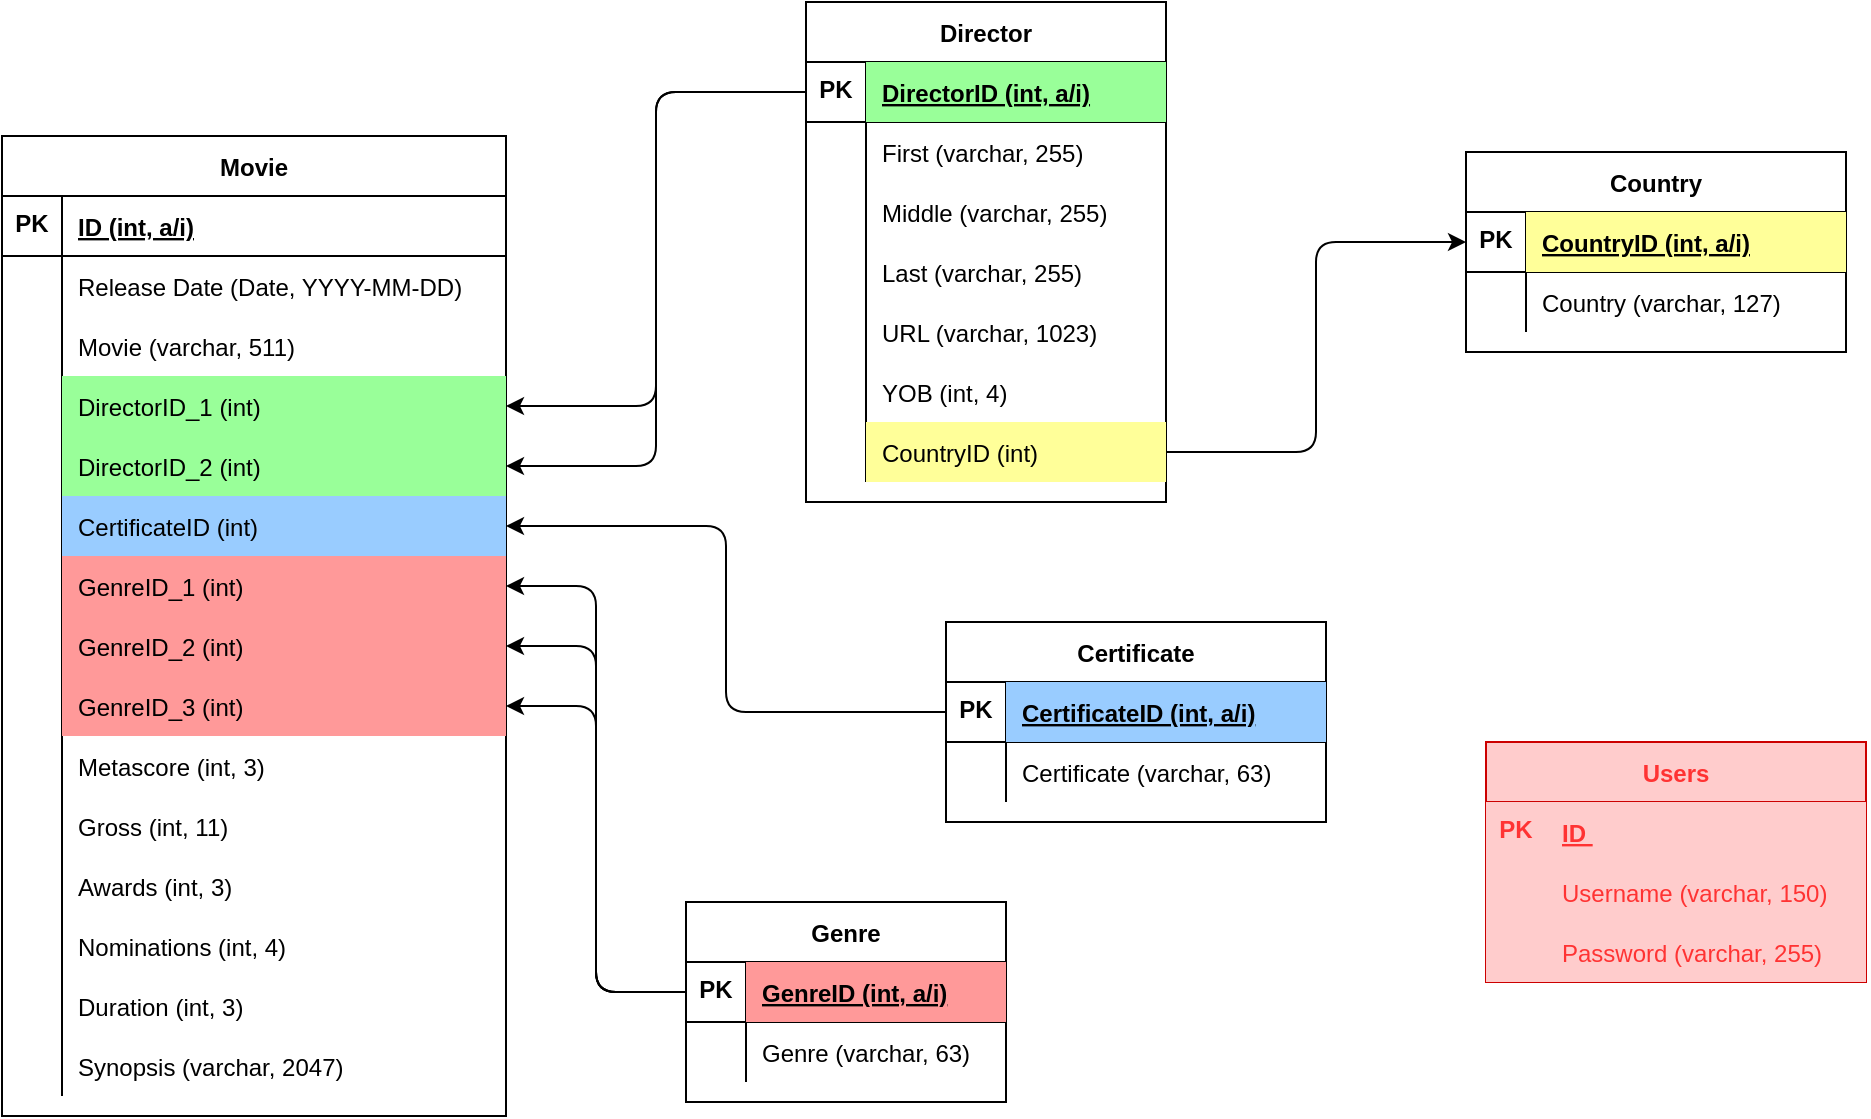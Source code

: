 <mxfile version="15.5.4" type="device"><diagram name="Page-1" id="2ca16b54-16f6-2749-3443-fa8db7711227"><mxGraphModel dx="1342" dy="582" grid="1" gridSize="10" guides="1" tooltips="1" connect="1" arrows="1" fold="1" page="1" pageScale="1" pageWidth="1100" pageHeight="850" background="none" math="0" shadow="0"><root><mxCell id="0"/><mxCell id="1" parent="0"/><mxCell id="NdvxnhtkirQ0Ry--Hqbh-47" value="Movie" style="shape=table;startSize=30;container=1;collapsible=1;childLayout=tableLayout;fixedRows=1;rowLines=0;fontStyle=1;align=center;resizeLast=1;labelBackgroundColor=none;labelBorderColor=none;fontSize=12;fontColor=default;" vertex="1" parent="1"><mxGeometry x="68" y="117" width="252" height="490" as="geometry"/></mxCell><mxCell id="NdvxnhtkirQ0Ry--Hqbh-48" value="" style="shape=partialRectangle;collapsible=0;dropTarget=0;pointerEvents=0;fillColor=none;top=0;left=0;bottom=1;right=0;points=[[0,0.5],[1,0.5]];portConstraint=eastwest;labelBackgroundColor=none;labelBorderColor=none;fontSize=12;fontColor=default;verticalAlign=top;" vertex="1" parent="NdvxnhtkirQ0Ry--Hqbh-47"><mxGeometry y="30" width="252" height="30" as="geometry"/></mxCell><mxCell id="NdvxnhtkirQ0Ry--Hqbh-49" value="PK" style="shape=partialRectangle;connectable=0;fillColor=none;top=0;left=0;bottom=0;right=0;fontStyle=1;overflow=hidden;labelBackgroundColor=none;labelBorderColor=none;fontSize=12;fontColor=default;verticalAlign=top;" vertex="1" parent="NdvxnhtkirQ0Ry--Hqbh-48"><mxGeometry width="30" height="30" as="geometry"><mxRectangle width="30" height="30" as="alternateBounds"/></mxGeometry></mxCell><mxCell id="NdvxnhtkirQ0Ry--Hqbh-50" value="ID (int, a/i)" style="shape=partialRectangle;connectable=0;fillColor=none;top=0;left=0;bottom=0;right=0;align=left;spacingLeft=6;fontStyle=5;overflow=hidden;labelBackgroundColor=none;labelBorderColor=none;fontSize=12;fontColor=default;" vertex="1" parent="NdvxnhtkirQ0Ry--Hqbh-48"><mxGeometry x="30" width="222" height="30" as="geometry"><mxRectangle width="222" height="30" as="alternateBounds"/></mxGeometry></mxCell><mxCell id="NdvxnhtkirQ0Ry--Hqbh-51" value="" style="shape=partialRectangle;collapsible=0;dropTarget=0;pointerEvents=0;fillColor=none;top=0;left=0;bottom=0;right=0;points=[[0,0.5],[1,0.5]];portConstraint=eastwest;labelBackgroundColor=none;labelBorderColor=none;fontSize=12;fontColor=default;verticalAlign=top;" vertex="1" parent="NdvxnhtkirQ0Ry--Hqbh-47"><mxGeometry y="60" width="252" height="30" as="geometry"/></mxCell><mxCell id="NdvxnhtkirQ0Ry--Hqbh-52" value="" style="shape=partialRectangle;connectable=0;fillColor=none;top=0;left=0;bottom=0;right=0;editable=1;overflow=hidden;labelBackgroundColor=none;labelBorderColor=none;fontSize=12;fontColor=default;verticalAlign=top;" vertex="1" parent="NdvxnhtkirQ0Ry--Hqbh-51"><mxGeometry width="30" height="30" as="geometry"><mxRectangle width="30" height="30" as="alternateBounds"/></mxGeometry></mxCell><mxCell id="NdvxnhtkirQ0Ry--Hqbh-53" value="Release Date (Date, YYYY-MM-DD)" style="shape=partialRectangle;connectable=0;fillColor=none;top=0;left=0;bottom=0;right=0;align=left;spacingLeft=6;overflow=hidden;labelBackgroundColor=none;labelBorderColor=none;fontSize=12;fontColor=default;" vertex="1" parent="NdvxnhtkirQ0Ry--Hqbh-51"><mxGeometry x="30" width="222" height="30" as="geometry"><mxRectangle width="222" height="30" as="alternateBounds"/></mxGeometry></mxCell><mxCell id="NdvxnhtkirQ0Ry--Hqbh-54" value="" style="shape=partialRectangle;collapsible=0;dropTarget=0;pointerEvents=0;fillColor=none;top=0;left=0;bottom=0;right=0;points=[[0,0.5],[1,0.5]];portConstraint=eastwest;labelBackgroundColor=none;labelBorderColor=none;fontSize=12;fontColor=default;verticalAlign=top;" vertex="1" parent="NdvxnhtkirQ0Ry--Hqbh-47"><mxGeometry y="90" width="252" height="30" as="geometry"/></mxCell><mxCell id="NdvxnhtkirQ0Ry--Hqbh-55" value="" style="shape=partialRectangle;connectable=0;fillColor=none;top=0;left=0;bottom=0;right=0;editable=1;overflow=hidden;labelBackgroundColor=none;labelBorderColor=none;fontSize=12;fontColor=default;verticalAlign=top;" vertex="1" parent="NdvxnhtkirQ0Ry--Hqbh-54"><mxGeometry width="30" height="30" as="geometry"><mxRectangle width="30" height="30" as="alternateBounds"/></mxGeometry></mxCell><mxCell id="NdvxnhtkirQ0Ry--Hqbh-56" value="Movie (varchar, 511)" style="shape=partialRectangle;connectable=0;fillColor=none;top=0;left=0;bottom=0;right=0;align=left;spacingLeft=6;overflow=hidden;labelBackgroundColor=none;labelBorderColor=none;fontSize=12;fontColor=default;" vertex="1" parent="NdvxnhtkirQ0Ry--Hqbh-54"><mxGeometry x="30" width="222" height="30" as="geometry"><mxRectangle width="222" height="30" as="alternateBounds"/></mxGeometry></mxCell><mxCell id="NdvxnhtkirQ0Ry--Hqbh-57" value="" style="shape=partialRectangle;collapsible=0;dropTarget=0;pointerEvents=0;fillColor=none;top=0;left=0;bottom=0;right=0;points=[[0,0.5],[1,0.5]];portConstraint=eastwest;labelBackgroundColor=none;labelBorderColor=none;fontSize=12;fontColor=default;verticalAlign=top;" vertex="1" parent="NdvxnhtkirQ0Ry--Hqbh-47"><mxGeometry y="120" width="252" height="30" as="geometry"/></mxCell><mxCell id="NdvxnhtkirQ0Ry--Hqbh-58" value="" style="shape=partialRectangle;connectable=0;fillColor=none;top=0;left=0;bottom=0;right=0;editable=1;overflow=hidden;labelBackgroundColor=none;labelBorderColor=none;fontSize=12;fontColor=default;verticalAlign=top;" vertex="1" parent="NdvxnhtkirQ0Ry--Hqbh-57"><mxGeometry width="30" height="30" as="geometry"><mxRectangle width="30" height="30" as="alternateBounds"/></mxGeometry></mxCell><mxCell id="NdvxnhtkirQ0Ry--Hqbh-59" value="DirectorID_1 (int)" style="shape=partialRectangle;connectable=0;fillColor=#99FF99;top=0;left=0;bottom=0;right=0;align=left;spacingLeft=6;overflow=hidden;labelBackgroundColor=none;labelBorderColor=none;fontSize=12;fontColor=default;" vertex="1" parent="NdvxnhtkirQ0Ry--Hqbh-57"><mxGeometry x="30" width="222" height="30" as="geometry"><mxRectangle width="222" height="30" as="alternateBounds"/></mxGeometry></mxCell><mxCell id="NdvxnhtkirQ0Ry--Hqbh-61" value="" style="shape=partialRectangle;collapsible=0;dropTarget=0;pointerEvents=0;fillColor=none;top=0;left=0;bottom=0;right=0;points=[[0,0.5],[1,0.5]];portConstraint=eastwest;labelBackgroundColor=none;labelBorderColor=none;fontSize=12;fontColor=default;verticalAlign=top;" vertex="1" parent="NdvxnhtkirQ0Ry--Hqbh-47"><mxGeometry y="150" width="252" height="30" as="geometry"/></mxCell><mxCell id="NdvxnhtkirQ0Ry--Hqbh-62" value="" style="shape=partialRectangle;connectable=0;fillColor=none;top=0;left=0;bottom=0;right=0;editable=1;overflow=hidden;labelBackgroundColor=none;labelBorderColor=none;fontSize=12;fontColor=default;verticalAlign=top;" vertex="1" parent="NdvxnhtkirQ0Ry--Hqbh-61"><mxGeometry width="30" height="30" as="geometry"><mxRectangle width="30" height="30" as="alternateBounds"/></mxGeometry></mxCell><mxCell id="NdvxnhtkirQ0Ry--Hqbh-63" value="DirectorID_2 (int)" style="shape=partialRectangle;connectable=0;fillColor=#99FF99;top=0;left=0;bottom=0;right=0;align=left;spacingLeft=6;overflow=hidden;labelBackgroundColor=none;labelBorderColor=none;fontSize=12;fontColor=default;" vertex="1" parent="NdvxnhtkirQ0Ry--Hqbh-61"><mxGeometry x="30" width="222" height="30" as="geometry"><mxRectangle width="222" height="30" as="alternateBounds"/></mxGeometry></mxCell><mxCell id="NdvxnhtkirQ0Ry--Hqbh-64" value="" style="shape=partialRectangle;collapsible=0;dropTarget=0;pointerEvents=0;fillColor=none;top=0;left=0;bottom=0;right=0;points=[[0,0.5],[1,0.5]];portConstraint=eastwest;labelBackgroundColor=none;labelBorderColor=none;fontSize=12;fontColor=default;verticalAlign=top;" vertex="1" parent="NdvxnhtkirQ0Ry--Hqbh-47"><mxGeometry y="180" width="252" height="30" as="geometry"/></mxCell><mxCell id="NdvxnhtkirQ0Ry--Hqbh-65" value="" style="shape=partialRectangle;connectable=0;fillColor=none;top=0;left=0;bottom=0;right=0;editable=1;overflow=hidden;labelBackgroundColor=none;labelBorderColor=none;fontSize=12;fontColor=default;verticalAlign=top;" vertex="1" parent="NdvxnhtkirQ0Ry--Hqbh-64"><mxGeometry width="30" height="30" as="geometry"><mxRectangle width="30" height="30" as="alternateBounds"/></mxGeometry></mxCell><mxCell id="NdvxnhtkirQ0Ry--Hqbh-66" value="CertificateID (int)" style="shape=partialRectangle;connectable=0;fillColor=#99CCFF;top=0;left=0;bottom=0;right=0;align=left;spacingLeft=6;overflow=hidden;labelBackgroundColor=none;labelBorderColor=none;fontSize=12;fontColor=default;" vertex="1" parent="NdvxnhtkirQ0Ry--Hqbh-64"><mxGeometry x="30" width="222" height="30" as="geometry"><mxRectangle width="222" height="30" as="alternateBounds"/></mxGeometry></mxCell><mxCell id="NdvxnhtkirQ0Ry--Hqbh-67" value="" style="shape=partialRectangle;collapsible=0;dropTarget=0;pointerEvents=0;fillColor=none;top=0;left=0;bottom=0;right=0;points=[[0,0.5],[1,0.5]];portConstraint=eastwest;labelBackgroundColor=none;labelBorderColor=none;fontSize=12;fontColor=default;verticalAlign=top;" vertex="1" parent="NdvxnhtkirQ0Ry--Hqbh-47"><mxGeometry y="210" width="252" height="30" as="geometry"/></mxCell><mxCell id="NdvxnhtkirQ0Ry--Hqbh-68" value="" style="shape=partialRectangle;connectable=0;fillColor=none;top=0;left=0;bottom=0;right=0;editable=1;overflow=hidden;labelBackgroundColor=none;labelBorderColor=none;fontSize=12;fontColor=default;verticalAlign=top;" vertex="1" parent="NdvxnhtkirQ0Ry--Hqbh-67"><mxGeometry width="30" height="30" as="geometry"><mxRectangle width="30" height="30" as="alternateBounds"/></mxGeometry></mxCell><mxCell id="NdvxnhtkirQ0Ry--Hqbh-69" value="GenreID_1 (int)" style="shape=partialRectangle;connectable=0;fillColor=#FF9999;top=0;left=0;bottom=0;right=0;align=left;spacingLeft=6;overflow=hidden;labelBackgroundColor=none;labelBorderColor=none;fontSize=12;fontColor=default;" vertex="1" parent="NdvxnhtkirQ0Ry--Hqbh-67"><mxGeometry x="30" width="222" height="30" as="geometry"><mxRectangle width="222" height="30" as="alternateBounds"/></mxGeometry></mxCell><mxCell id="NdvxnhtkirQ0Ry--Hqbh-70" value="" style="shape=partialRectangle;collapsible=0;dropTarget=0;pointerEvents=0;fillColor=none;top=0;left=0;bottom=0;right=0;points=[[0,0.5],[1,0.5]];portConstraint=eastwest;labelBackgroundColor=none;labelBorderColor=none;fontSize=12;fontColor=default;verticalAlign=top;" vertex="1" parent="NdvxnhtkirQ0Ry--Hqbh-47"><mxGeometry y="240" width="252" height="30" as="geometry"/></mxCell><mxCell id="NdvxnhtkirQ0Ry--Hqbh-71" value="" style="shape=partialRectangle;connectable=0;fillColor=none;top=0;left=0;bottom=0;right=0;editable=1;overflow=hidden;labelBackgroundColor=none;labelBorderColor=none;fontSize=12;fontColor=default;verticalAlign=top;" vertex="1" parent="NdvxnhtkirQ0Ry--Hqbh-70"><mxGeometry width="30" height="30" as="geometry"><mxRectangle width="30" height="30" as="alternateBounds"/></mxGeometry></mxCell><mxCell id="NdvxnhtkirQ0Ry--Hqbh-72" value="GenreID_2 (int)" style="shape=partialRectangle;connectable=0;fillColor=#FF9999;top=0;left=0;bottom=0;right=0;align=left;spacingLeft=6;overflow=hidden;labelBackgroundColor=none;labelBorderColor=none;fontSize=12;fontColor=default;" vertex="1" parent="NdvxnhtkirQ0Ry--Hqbh-70"><mxGeometry x="30" width="222" height="30" as="geometry"><mxRectangle width="222" height="30" as="alternateBounds"/></mxGeometry></mxCell><mxCell id="NdvxnhtkirQ0Ry--Hqbh-73" value="" style="shape=partialRectangle;collapsible=0;dropTarget=0;pointerEvents=0;fillColor=none;top=0;left=0;bottom=0;right=0;points=[[0,0.5],[1,0.5]];portConstraint=eastwest;labelBackgroundColor=none;labelBorderColor=none;fontSize=12;fontColor=default;verticalAlign=top;" vertex="1" parent="NdvxnhtkirQ0Ry--Hqbh-47"><mxGeometry y="270" width="252" height="30" as="geometry"/></mxCell><mxCell id="NdvxnhtkirQ0Ry--Hqbh-74" value="" style="shape=partialRectangle;connectable=0;fillColor=none;top=0;left=0;bottom=0;right=0;editable=1;overflow=hidden;labelBackgroundColor=none;labelBorderColor=none;fontSize=12;fontColor=default;verticalAlign=top;" vertex="1" parent="NdvxnhtkirQ0Ry--Hqbh-73"><mxGeometry width="30" height="30" as="geometry"><mxRectangle width="30" height="30" as="alternateBounds"/></mxGeometry></mxCell><mxCell id="NdvxnhtkirQ0Ry--Hqbh-75" value="GenreID_3 (int)" style="shape=partialRectangle;connectable=0;fillColor=#FF9999;top=0;left=0;bottom=0;right=0;align=left;spacingLeft=6;overflow=hidden;labelBackgroundColor=none;labelBorderColor=none;fontSize=12;fontColor=default;" vertex="1" parent="NdvxnhtkirQ0Ry--Hqbh-73"><mxGeometry x="30" width="222" height="30" as="geometry"><mxRectangle width="222" height="30" as="alternateBounds"/></mxGeometry></mxCell><mxCell id="NdvxnhtkirQ0Ry--Hqbh-76" value="" style="shape=partialRectangle;collapsible=0;dropTarget=0;pointerEvents=0;fillColor=none;top=0;left=0;bottom=0;right=0;points=[[0,0.5],[1,0.5]];portConstraint=eastwest;labelBackgroundColor=none;labelBorderColor=none;fontSize=12;fontColor=default;verticalAlign=top;" vertex="1" parent="NdvxnhtkirQ0Ry--Hqbh-47"><mxGeometry y="300" width="252" height="30" as="geometry"/></mxCell><mxCell id="NdvxnhtkirQ0Ry--Hqbh-77" value="" style="shape=partialRectangle;connectable=0;fillColor=none;top=0;left=0;bottom=0;right=0;editable=1;overflow=hidden;labelBackgroundColor=none;labelBorderColor=none;fontSize=12;fontColor=default;verticalAlign=top;" vertex="1" parent="NdvxnhtkirQ0Ry--Hqbh-76"><mxGeometry width="30" height="30" as="geometry"><mxRectangle width="30" height="30" as="alternateBounds"/></mxGeometry></mxCell><mxCell id="NdvxnhtkirQ0Ry--Hqbh-78" value="Metascore (int, 3)" style="shape=partialRectangle;connectable=0;fillColor=none;top=0;left=0;bottom=0;right=0;align=left;spacingLeft=6;overflow=hidden;labelBackgroundColor=none;labelBorderColor=none;fontSize=12;fontColor=default;" vertex="1" parent="NdvxnhtkirQ0Ry--Hqbh-76"><mxGeometry x="30" width="222" height="30" as="geometry"><mxRectangle width="222" height="30" as="alternateBounds"/></mxGeometry></mxCell><mxCell id="NdvxnhtkirQ0Ry--Hqbh-79" value="" style="shape=partialRectangle;collapsible=0;dropTarget=0;pointerEvents=0;fillColor=none;top=0;left=0;bottom=0;right=0;points=[[0,0.5],[1,0.5]];portConstraint=eastwest;labelBackgroundColor=none;labelBorderColor=none;fontSize=12;fontColor=default;verticalAlign=top;" vertex="1" parent="NdvxnhtkirQ0Ry--Hqbh-47"><mxGeometry y="330" width="252" height="30" as="geometry"/></mxCell><mxCell id="NdvxnhtkirQ0Ry--Hqbh-80" value="" style="shape=partialRectangle;connectable=0;fillColor=none;top=0;left=0;bottom=0;right=0;editable=1;overflow=hidden;labelBackgroundColor=none;labelBorderColor=none;fontSize=12;fontColor=default;verticalAlign=top;" vertex="1" parent="NdvxnhtkirQ0Ry--Hqbh-79"><mxGeometry width="30" height="30" as="geometry"><mxRectangle width="30" height="30" as="alternateBounds"/></mxGeometry></mxCell><mxCell id="NdvxnhtkirQ0Ry--Hqbh-81" value="Gross (int, 11)" style="shape=partialRectangle;connectable=0;fillColor=none;top=0;left=0;bottom=0;right=0;align=left;spacingLeft=6;overflow=hidden;labelBackgroundColor=none;labelBorderColor=none;fontSize=12;fontColor=default;" vertex="1" parent="NdvxnhtkirQ0Ry--Hqbh-79"><mxGeometry x="30" width="222" height="30" as="geometry"><mxRectangle width="222" height="30" as="alternateBounds"/></mxGeometry></mxCell><mxCell id="NdvxnhtkirQ0Ry--Hqbh-82" value="" style="shape=partialRectangle;collapsible=0;dropTarget=0;pointerEvents=0;fillColor=none;top=0;left=0;bottom=0;right=0;points=[[0,0.5],[1,0.5]];portConstraint=eastwest;labelBackgroundColor=none;labelBorderColor=none;fontSize=12;fontColor=default;verticalAlign=top;" vertex="1" parent="NdvxnhtkirQ0Ry--Hqbh-47"><mxGeometry y="360" width="252" height="30" as="geometry"/></mxCell><mxCell id="NdvxnhtkirQ0Ry--Hqbh-83" value="" style="shape=partialRectangle;connectable=0;fillColor=none;top=0;left=0;bottom=0;right=0;editable=1;overflow=hidden;labelBackgroundColor=none;labelBorderColor=none;fontSize=12;fontColor=default;verticalAlign=top;" vertex="1" parent="NdvxnhtkirQ0Ry--Hqbh-82"><mxGeometry width="30" height="30" as="geometry"><mxRectangle width="30" height="30" as="alternateBounds"/></mxGeometry></mxCell><mxCell id="NdvxnhtkirQ0Ry--Hqbh-84" value="Awards (int, 3)" style="shape=partialRectangle;connectable=0;fillColor=none;top=0;left=0;bottom=0;right=0;align=left;spacingLeft=6;overflow=hidden;labelBackgroundColor=none;labelBorderColor=none;fontSize=12;fontColor=default;" vertex="1" parent="NdvxnhtkirQ0Ry--Hqbh-82"><mxGeometry x="30" width="222" height="30" as="geometry"><mxRectangle width="222" height="30" as="alternateBounds"/></mxGeometry></mxCell><mxCell id="NdvxnhtkirQ0Ry--Hqbh-88" value="" style="shape=partialRectangle;collapsible=0;dropTarget=0;pointerEvents=0;fillColor=none;top=0;left=0;bottom=0;right=0;points=[[0,0.5],[1,0.5]];portConstraint=eastwest;labelBackgroundColor=none;labelBorderColor=none;fontSize=12;fontColor=default;verticalAlign=top;" vertex="1" parent="NdvxnhtkirQ0Ry--Hqbh-47"><mxGeometry y="390" width="252" height="30" as="geometry"/></mxCell><mxCell id="NdvxnhtkirQ0Ry--Hqbh-89" value="" style="shape=partialRectangle;connectable=0;fillColor=none;top=0;left=0;bottom=0;right=0;editable=1;overflow=hidden;labelBackgroundColor=none;labelBorderColor=none;fontSize=12;fontColor=default;verticalAlign=top;" vertex="1" parent="NdvxnhtkirQ0Ry--Hqbh-88"><mxGeometry width="30" height="30" as="geometry"><mxRectangle width="30" height="30" as="alternateBounds"/></mxGeometry></mxCell><mxCell id="NdvxnhtkirQ0Ry--Hqbh-90" value="Nominations (int, 4)" style="shape=partialRectangle;connectable=0;fillColor=none;top=0;left=0;bottom=0;right=0;align=left;spacingLeft=6;overflow=hidden;labelBackgroundColor=none;labelBorderColor=none;fontSize=12;fontColor=default;" vertex="1" parent="NdvxnhtkirQ0Ry--Hqbh-88"><mxGeometry x="30" width="222" height="30" as="geometry"><mxRectangle width="222" height="30" as="alternateBounds"/></mxGeometry></mxCell><mxCell id="NdvxnhtkirQ0Ry--Hqbh-91" value="" style="shape=partialRectangle;collapsible=0;dropTarget=0;pointerEvents=0;fillColor=none;top=0;left=0;bottom=0;right=0;points=[[0,0.5],[1,0.5]];portConstraint=eastwest;labelBackgroundColor=none;labelBorderColor=none;fontSize=12;fontColor=default;verticalAlign=top;" vertex="1" parent="NdvxnhtkirQ0Ry--Hqbh-47"><mxGeometry y="420" width="252" height="30" as="geometry"/></mxCell><mxCell id="NdvxnhtkirQ0Ry--Hqbh-92" value="" style="shape=partialRectangle;connectable=0;fillColor=none;top=0;left=0;bottom=0;right=0;editable=1;overflow=hidden;labelBackgroundColor=none;labelBorderColor=none;fontSize=12;fontColor=default;verticalAlign=top;" vertex="1" parent="NdvxnhtkirQ0Ry--Hqbh-91"><mxGeometry width="30" height="30" as="geometry"><mxRectangle width="30" height="30" as="alternateBounds"/></mxGeometry></mxCell><mxCell id="NdvxnhtkirQ0Ry--Hqbh-93" value="Duration (int, 3)" style="shape=partialRectangle;connectable=0;fillColor=none;top=0;left=0;bottom=0;right=0;align=left;spacingLeft=6;overflow=hidden;labelBackgroundColor=none;labelBorderColor=none;fontSize=12;fontColor=default;" vertex="1" parent="NdvxnhtkirQ0Ry--Hqbh-91"><mxGeometry x="30" width="222" height="30" as="geometry"><mxRectangle width="222" height="30" as="alternateBounds"/></mxGeometry></mxCell><mxCell id="NdvxnhtkirQ0Ry--Hqbh-94" value="" style="shape=partialRectangle;collapsible=0;dropTarget=0;pointerEvents=0;fillColor=none;top=0;left=0;bottom=0;right=0;points=[[0,0.5],[1,0.5]];portConstraint=eastwest;labelBackgroundColor=none;labelBorderColor=none;fontSize=12;fontColor=default;verticalAlign=top;" vertex="1" parent="NdvxnhtkirQ0Ry--Hqbh-47"><mxGeometry y="450" width="252" height="30" as="geometry"/></mxCell><mxCell id="NdvxnhtkirQ0Ry--Hqbh-95" value="" style="shape=partialRectangle;connectable=0;fillColor=none;top=0;left=0;bottom=0;right=0;editable=1;overflow=hidden;labelBackgroundColor=none;labelBorderColor=none;fontSize=12;fontColor=default;verticalAlign=top;" vertex="1" parent="NdvxnhtkirQ0Ry--Hqbh-94"><mxGeometry width="30" height="30" as="geometry"><mxRectangle width="30" height="30" as="alternateBounds"/></mxGeometry></mxCell><mxCell id="NdvxnhtkirQ0Ry--Hqbh-96" value="Synopsis (varchar, 2047)" style="shape=partialRectangle;connectable=0;fillColor=none;top=0;left=0;bottom=0;right=0;align=left;spacingLeft=6;overflow=hidden;labelBackgroundColor=none;labelBorderColor=none;fontSize=12;fontColor=default;" vertex="1" parent="NdvxnhtkirQ0Ry--Hqbh-94"><mxGeometry x="30" width="222" height="30" as="geometry"><mxRectangle width="222" height="30" as="alternateBounds"/></mxGeometry></mxCell><mxCell id="NdvxnhtkirQ0Ry--Hqbh-159" style="edgeStyle=orthogonalEdgeStyle;orthogonalLoop=1;jettySize=auto;html=1;exitX=0;exitY=0.5;exitDx=0;exitDy=0;entryX=1;entryY=0.5;entryDx=0;entryDy=0;fontSize=12;fontColor=default;" edge="1" parent="1" source="NdvxnhtkirQ0Ry--Hqbh-101" target="NdvxnhtkirQ0Ry--Hqbh-61"><mxGeometry relative="1" as="geometry"/></mxCell><mxCell id="NdvxnhtkirQ0Ry--Hqbh-160" style="edgeStyle=orthogonalEdgeStyle;orthogonalLoop=1;jettySize=auto;html=1;exitX=0;exitY=0.5;exitDx=0;exitDy=0;entryX=1;entryY=0.5;entryDx=0;entryDy=0;fontSize=12;fontColor=default;" edge="1" parent="1" source="NdvxnhtkirQ0Ry--Hqbh-101" target="NdvxnhtkirQ0Ry--Hqbh-57"><mxGeometry relative="1" as="geometry"/></mxCell><mxCell id="NdvxnhtkirQ0Ry--Hqbh-100" value="Director" style="shape=table;startSize=30;container=1;collapsible=1;childLayout=tableLayout;fixedRows=1;rowLines=0;fontStyle=1;align=center;resizeLast=1;labelBackgroundColor=none;labelBorderColor=none;fontSize=12;fontColor=default;" vertex="1" parent="1"><mxGeometry x="470" y="50" width="180" height="250" as="geometry"/></mxCell><mxCell id="NdvxnhtkirQ0Ry--Hqbh-101" value="" style="shape=partialRectangle;collapsible=0;dropTarget=0;pointerEvents=0;fillColor=none;top=0;left=0;bottom=1;right=0;points=[[0,0.5],[1,0.5]];portConstraint=eastwest;labelBackgroundColor=none;labelBorderColor=none;fontSize=12;fontColor=default;verticalAlign=top;" vertex="1" parent="NdvxnhtkirQ0Ry--Hqbh-100"><mxGeometry y="30" width="180" height="30" as="geometry"/></mxCell><mxCell id="NdvxnhtkirQ0Ry--Hqbh-102" value="PK" style="shape=partialRectangle;connectable=0;fillColor=none;top=0;left=0;bottom=0;right=0;fontStyle=1;overflow=hidden;labelBackgroundColor=none;labelBorderColor=none;fontSize=12;fontColor=default;verticalAlign=top;" vertex="1" parent="NdvxnhtkirQ0Ry--Hqbh-101"><mxGeometry width="30" height="30" as="geometry"><mxRectangle width="30" height="30" as="alternateBounds"/></mxGeometry></mxCell><mxCell id="NdvxnhtkirQ0Ry--Hqbh-103" value="DirectorID (int, a/i)" style="shape=partialRectangle;connectable=0;fillColor=#99FF99;top=0;left=0;bottom=0;right=0;align=left;spacingLeft=6;fontStyle=5;overflow=hidden;labelBackgroundColor=none;labelBorderColor=none;fontSize=12;fontColor=default;" vertex="1" parent="NdvxnhtkirQ0Ry--Hqbh-101"><mxGeometry x="30" width="150" height="30" as="geometry"><mxRectangle width="150" height="30" as="alternateBounds"/></mxGeometry></mxCell><mxCell id="NdvxnhtkirQ0Ry--Hqbh-104" value="" style="shape=partialRectangle;collapsible=0;dropTarget=0;pointerEvents=0;fillColor=none;top=0;left=0;bottom=0;right=0;points=[[0,0.5],[1,0.5]];portConstraint=eastwest;labelBackgroundColor=none;labelBorderColor=none;fontSize=12;fontColor=default;verticalAlign=top;" vertex="1" parent="NdvxnhtkirQ0Ry--Hqbh-100"><mxGeometry y="60" width="180" height="30" as="geometry"/></mxCell><mxCell id="NdvxnhtkirQ0Ry--Hqbh-105" value="" style="shape=partialRectangle;connectable=0;fillColor=none;top=0;left=0;bottom=0;right=0;editable=1;overflow=hidden;labelBackgroundColor=none;labelBorderColor=none;fontSize=12;fontColor=default;verticalAlign=top;" vertex="1" parent="NdvxnhtkirQ0Ry--Hqbh-104"><mxGeometry width="30" height="30" as="geometry"><mxRectangle width="30" height="30" as="alternateBounds"/></mxGeometry></mxCell><mxCell id="NdvxnhtkirQ0Ry--Hqbh-106" value="First (varchar, 255)" style="shape=partialRectangle;connectable=0;fillColor=none;top=0;left=0;bottom=0;right=0;align=left;spacingLeft=6;overflow=hidden;labelBackgroundColor=none;labelBorderColor=none;fontSize=12;fontColor=default;" vertex="1" parent="NdvxnhtkirQ0Ry--Hqbh-104"><mxGeometry x="30" width="150" height="30" as="geometry"><mxRectangle width="150" height="30" as="alternateBounds"/></mxGeometry></mxCell><mxCell id="NdvxnhtkirQ0Ry--Hqbh-107" value="" style="shape=partialRectangle;collapsible=0;dropTarget=0;pointerEvents=0;fillColor=none;top=0;left=0;bottom=0;right=0;points=[[0,0.5],[1,0.5]];portConstraint=eastwest;labelBackgroundColor=none;labelBorderColor=none;fontSize=12;fontColor=default;verticalAlign=top;" vertex="1" parent="NdvxnhtkirQ0Ry--Hqbh-100"><mxGeometry y="90" width="180" height="30" as="geometry"/></mxCell><mxCell id="NdvxnhtkirQ0Ry--Hqbh-108" value="" style="shape=partialRectangle;connectable=0;fillColor=none;top=0;left=0;bottom=0;right=0;editable=1;overflow=hidden;labelBackgroundColor=none;labelBorderColor=none;fontSize=12;fontColor=default;verticalAlign=top;" vertex="1" parent="NdvxnhtkirQ0Ry--Hqbh-107"><mxGeometry width="30" height="30" as="geometry"><mxRectangle width="30" height="30" as="alternateBounds"/></mxGeometry></mxCell><mxCell id="NdvxnhtkirQ0Ry--Hqbh-109" value="Middle (varchar, 255)" style="shape=partialRectangle;connectable=0;fillColor=none;top=0;left=0;bottom=0;right=0;align=left;spacingLeft=6;overflow=hidden;labelBackgroundColor=none;labelBorderColor=none;fontSize=12;fontColor=default;" vertex="1" parent="NdvxnhtkirQ0Ry--Hqbh-107"><mxGeometry x="30" width="150" height="30" as="geometry"><mxRectangle width="150" height="30" as="alternateBounds"/></mxGeometry></mxCell><mxCell id="NdvxnhtkirQ0Ry--Hqbh-146" value="" style="shape=partialRectangle;collapsible=0;dropTarget=0;pointerEvents=0;fillColor=none;top=0;left=0;bottom=0;right=0;points=[[0,0.5],[1,0.5]];portConstraint=eastwest;labelBackgroundColor=none;labelBorderColor=none;fontSize=12;fontColor=default;verticalAlign=top;" vertex="1" parent="NdvxnhtkirQ0Ry--Hqbh-100"><mxGeometry y="120" width="180" height="30" as="geometry"/></mxCell><mxCell id="NdvxnhtkirQ0Ry--Hqbh-147" value="" style="shape=partialRectangle;connectable=0;fillColor=none;top=0;left=0;bottom=0;right=0;editable=1;overflow=hidden;labelBackgroundColor=none;labelBorderColor=none;fontSize=12;fontColor=default;verticalAlign=top;" vertex="1" parent="NdvxnhtkirQ0Ry--Hqbh-146"><mxGeometry width="30" height="30" as="geometry"><mxRectangle width="30" height="30" as="alternateBounds"/></mxGeometry></mxCell><mxCell id="NdvxnhtkirQ0Ry--Hqbh-148" value="Last (varchar, 255)" style="shape=partialRectangle;connectable=0;fillColor=none;top=0;left=0;bottom=0;right=0;align=left;spacingLeft=6;overflow=hidden;labelBackgroundColor=none;labelBorderColor=none;fontSize=12;fontColor=default;" vertex="1" parent="NdvxnhtkirQ0Ry--Hqbh-146"><mxGeometry x="30" width="150" height="30" as="geometry"><mxRectangle width="150" height="30" as="alternateBounds"/></mxGeometry></mxCell><mxCell id="NdvxnhtkirQ0Ry--Hqbh-149" value="" style="shape=partialRectangle;collapsible=0;dropTarget=0;pointerEvents=0;fillColor=none;top=0;left=0;bottom=0;right=0;points=[[0,0.5],[1,0.5]];portConstraint=eastwest;labelBackgroundColor=none;labelBorderColor=none;fontSize=12;fontColor=default;verticalAlign=top;" vertex="1" parent="NdvxnhtkirQ0Ry--Hqbh-100"><mxGeometry y="150" width="180" height="30" as="geometry"/></mxCell><mxCell id="NdvxnhtkirQ0Ry--Hqbh-150" value="" style="shape=partialRectangle;connectable=0;fillColor=none;top=0;left=0;bottom=0;right=0;editable=1;overflow=hidden;labelBackgroundColor=none;labelBorderColor=none;fontSize=12;fontColor=default;verticalAlign=top;" vertex="1" parent="NdvxnhtkirQ0Ry--Hqbh-149"><mxGeometry width="30" height="30" as="geometry"><mxRectangle width="30" height="30" as="alternateBounds"/></mxGeometry></mxCell><mxCell id="NdvxnhtkirQ0Ry--Hqbh-151" value="URL (varchar, 1023)" style="shape=partialRectangle;connectable=0;fillColor=none;top=0;left=0;bottom=0;right=0;align=left;spacingLeft=6;overflow=hidden;labelBackgroundColor=none;labelBorderColor=none;fontSize=12;fontColor=default;" vertex="1" parent="NdvxnhtkirQ0Ry--Hqbh-149"><mxGeometry x="30" width="150" height="30" as="geometry"><mxRectangle width="150" height="30" as="alternateBounds"/></mxGeometry></mxCell><mxCell id="NdvxnhtkirQ0Ry--Hqbh-152" value="" style="shape=partialRectangle;collapsible=0;dropTarget=0;pointerEvents=0;fillColor=none;top=0;left=0;bottom=0;right=0;points=[[0,0.5],[1,0.5]];portConstraint=eastwest;labelBackgroundColor=none;labelBorderColor=none;fontSize=12;fontColor=default;verticalAlign=top;" vertex="1" parent="NdvxnhtkirQ0Ry--Hqbh-100"><mxGeometry y="180" width="180" height="30" as="geometry"/></mxCell><mxCell id="NdvxnhtkirQ0Ry--Hqbh-153" value="" style="shape=partialRectangle;connectable=0;fillColor=none;top=0;left=0;bottom=0;right=0;editable=1;overflow=hidden;labelBackgroundColor=none;labelBorderColor=none;fontSize=12;fontColor=default;verticalAlign=top;" vertex="1" parent="NdvxnhtkirQ0Ry--Hqbh-152"><mxGeometry width="30" height="30" as="geometry"><mxRectangle width="30" height="30" as="alternateBounds"/></mxGeometry></mxCell><mxCell id="NdvxnhtkirQ0Ry--Hqbh-154" value="YOB (int, 4)" style="shape=partialRectangle;connectable=0;fillColor=none;top=0;left=0;bottom=0;right=0;align=left;spacingLeft=6;overflow=hidden;labelBackgroundColor=none;labelBorderColor=none;fontSize=12;fontColor=default;" vertex="1" parent="NdvxnhtkirQ0Ry--Hqbh-152"><mxGeometry x="30" width="150" height="30" as="geometry"><mxRectangle width="150" height="30" as="alternateBounds"/></mxGeometry></mxCell><mxCell id="NdvxnhtkirQ0Ry--Hqbh-155" value="" style="shape=partialRectangle;collapsible=0;dropTarget=0;pointerEvents=0;fillColor=none;top=0;left=0;bottom=0;right=0;points=[[0,0.5],[1,0.5]];portConstraint=eastwest;labelBackgroundColor=none;labelBorderColor=none;fontSize=12;fontColor=default;verticalAlign=top;" vertex="1" parent="NdvxnhtkirQ0Ry--Hqbh-100"><mxGeometry y="210" width="180" height="30" as="geometry"/></mxCell><mxCell id="NdvxnhtkirQ0Ry--Hqbh-156" value="" style="shape=partialRectangle;connectable=0;fillColor=none;top=0;left=0;bottom=0;right=0;editable=1;overflow=hidden;labelBackgroundColor=none;labelBorderColor=none;fontSize=12;fontColor=default;verticalAlign=top;" vertex="1" parent="NdvxnhtkirQ0Ry--Hqbh-155"><mxGeometry width="30" height="30" as="geometry"><mxRectangle width="30" height="30" as="alternateBounds"/></mxGeometry></mxCell><mxCell id="NdvxnhtkirQ0Ry--Hqbh-157" value="CountryID (int)" style="shape=partialRectangle;connectable=0;fillColor=#FFFF99;top=0;left=0;bottom=0;right=0;align=left;spacingLeft=6;overflow=hidden;labelBackgroundColor=none;labelBorderColor=none;fontSize=12;fontColor=default;" vertex="1" parent="NdvxnhtkirQ0Ry--Hqbh-155"><mxGeometry x="30" width="150" height="30" as="geometry"><mxRectangle width="150" height="30" as="alternateBounds"/></mxGeometry></mxCell><mxCell id="NdvxnhtkirQ0Ry--Hqbh-183" style="edgeStyle=orthogonalEdgeStyle;orthogonalLoop=1;jettySize=auto;html=1;exitX=0;exitY=0.5;exitDx=0;exitDy=0;entryX=1;entryY=0.5;entryDx=0;entryDy=0;fontSize=12;fontColor=default;" edge="1" parent="1" source="NdvxnhtkirQ0Ry--Hqbh-162" target="NdvxnhtkirQ0Ry--Hqbh-67"><mxGeometry relative="1" as="geometry"/></mxCell><mxCell id="NdvxnhtkirQ0Ry--Hqbh-185" style="edgeStyle=orthogonalEdgeStyle;orthogonalLoop=1;jettySize=auto;html=1;exitX=0;exitY=0.5;exitDx=0;exitDy=0;fontSize=12;fontColor=default;" edge="1" parent="1" source="NdvxnhtkirQ0Ry--Hqbh-162" target="NdvxnhtkirQ0Ry--Hqbh-73"><mxGeometry relative="1" as="geometry"/></mxCell><mxCell id="NdvxnhtkirQ0Ry--Hqbh-186" style="edgeStyle=orthogonalEdgeStyle;orthogonalLoop=1;jettySize=auto;html=1;exitX=0;exitY=0.5;exitDx=0;exitDy=0;entryX=1;entryY=0.5;entryDx=0;entryDy=0;fontSize=12;fontColor=default;" edge="1" parent="1" source="NdvxnhtkirQ0Ry--Hqbh-162" target="NdvxnhtkirQ0Ry--Hqbh-70"><mxGeometry relative="1" as="geometry"/></mxCell><mxCell id="NdvxnhtkirQ0Ry--Hqbh-161" value="Genre" style="shape=table;startSize=30;container=1;collapsible=1;childLayout=tableLayout;fixedRows=1;rowLines=0;fontStyle=1;align=center;resizeLast=1;labelBackgroundColor=none;labelBorderColor=none;fontSize=12;fontColor=default;" vertex="1" parent="1"><mxGeometry x="410" y="500" width="160" height="100" as="geometry"/></mxCell><mxCell id="NdvxnhtkirQ0Ry--Hqbh-162" value="" style="shape=partialRectangle;collapsible=0;dropTarget=0;pointerEvents=0;fillColor=none;top=0;left=0;bottom=1;right=0;points=[[0,0.5],[1,0.5]];portConstraint=eastwest;labelBackgroundColor=none;labelBorderColor=none;fontSize=12;fontColor=default;verticalAlign=top;" vertex="1" parent="NdvxnhtkirQ0Ry--Hqbh-161"><mxGeometry y="30" width="160" height="30" as="geometry"/></mxCell><mxCell id="NdvxnhtkirQ0Ry--Hqbh-163" value="PK" style="shape=partialRectangle;connectable=0;fillColor=none;top=0;left=0;bottom=0;right=0;fontStyle=1;overflow=hidden;labelBackgroundColor=none;labelBorderColor=none;fontSize=12;fontColor=default;verticalAlign=top;" vertex="1" parent="NdvxnhtkirQ0Ry--Hqbh-162"><mxGeometry width="30" height="30" as="geometry"><mxRectangle width="30" height="30" as="alternateBounds"/></mxGeometry></mxCell><mxCell id="NdvxnhtkirQ0Ry--Hqbh-164" value="GenreID (int, a/i)" style="shape=partialRectangle;connectable=0;fillColor=#FF9999;top=0;left=0;bottom=0;right=0;align=left;spacingLeft=6;fontStyle=5;overflow=hidden;labelBackgroundColor=none;labelBorderColor=none;fontSize=12;fontColor=default;" vertex="1" parent="NdvxnhtkirQ0Ry--Hqbh-162"><mxGeometry x="30" width="130" height="30" as="geometry"><mxRectangle width="130" height="30" as="alternateBounds"/></mxGeometry></mxCell><mxCell id="NdvxnhtkirQ0Ry--Hqbh-165" value="" style="shape=partialRectangle;collapsible=0;dropTarget=0;pointerEvents=0;fillColor=none;top=0;left=0;bottom=0;right=0;points=[[0,0.5],[1,0.5]];portConstraint=eastwest;labelBackgroundColor=none;labelBorderColor=none;fontSize=12;fontColor=default;verticalAlign=top;" vertex="1" parent="NdvxnhtkirQ0Ry--Hqbh-161"><mxGeometry y="60" width="160" height="30" as="geometry"/></mxCell><mxCell id="NdvxnhtkirQ0Ry--Hqbh-166" value="" style="shape=partialRectangle;connectable=0;fillColor=none;top=0;left=0;bottom=0;right=0;editable=1;overflow=hidden;labelBackgroundColor=none;labelBorderColor=none;fontSize=12;fontColor=default;verticalAlign=top;" vertex="1" parent="NdvxnhtkirQ0Ry--Hqbh-165"><mxGeometry width="30" height="30" as="geometry"><mxRectangle width="30" height="30" as="alternateBounds"/></mxGeometry></mxCell><mxCell id="NdvxnhtkirQ0Ry--Hqbh-167" value="Genre (varchar, 63)" style="shape=partialRectangle;connectable=0;fillColor=none;top=0;left=0;bottom=0;right=0;align=left;spacingLeft=6;overflow=hidden;labelBackgroundColor=none;labelBorderColor=none;fontSize=12;fontColor=default;" vertex="1" parent="NdvxnhtkirQ0Ry--Hqbh-165"><mxGeometry x="30" width="130" height="30" as="geometry"><mxRectangle width="130" height="30" as="alternateBounds"/></mxGeometry></mxCell><mxCell id="NdvxnhtkirQ0Ry--Hqbh-187" value="Certificate" style="shape=table;startSize=30;container=1;collapsible=1;childLayout=tableLayout;fixedRows=1;rowLines=0;fontStyle=1;align=center;resizeLast=1;labelBackgroundColor=none;labelBorderColor=none;fontSize=12;fontColor=default;" vertex="1" parent="1"><mxGeometry x="540" y="360" width="190" height="100" as="geometry"/></mxCell><mxCell id="NdvxnhtkirQ0Ry--Hqbh-188" value="" style="shape=partialRectangle;collapsible=0;dropTarget=0;pointerEvents=0;fillColor=none;top=0;left=0;bottom=1;right=0;points=[[0,0.5],[1,0.5]];portConstraint=eastwest;labelBackgroundColor=none;labelBorderColor=none;fontSize=12;fontColor=default;verticalAlign=top;" vertex="1" parent="NdvxnhtkirQ0Ry--Hqbh-187"><mxGeometry y="30" width="190" height="30" as="geometry"/></mxCell><mxCell id="NdvxnhtkirQ0Ry--Hqbh-189" value="PK" style="shape=partialRectangle;connectable=0;fillColor=none;top=0;left=0;bottom=0;right=0;fontStyle=1;overflow=hidden;labelBackgroundColor=none;labelBorderColor=none;fontSize=12;fontColor=default;verticalAlign=top;" vertex="1" parent="NdvxnhtkirQ0Ry--Hqbh-188"><mxGeometry width="30" height="30" as="geometry"><mxRectangle width="30" height="30" as="alternateBounds"/></mxGeometry></mxCell><mxCell id="NdvxnhtkirQ0Ry--Hqbh-190" value="CertificateID (int, a/i)" style="shape=partialRectangle;connectable=0;fillColor=#99CCFF;top=0;left=0;bottom=0;right=0;align=left;spacingLeft=6;fontStyle=5;overflow=hidden;labelBackgroundColor=none;labelBorderColor=none;fontSize=12;fontColor=default;" vertex="1" parent="NdvxnhtkirQ0Ry--Hqbh-188"><mxGeometry x="30" width="160" height="30" as="geometry"><mxRectangle width="160" height="30" as="alternateBounds"/></mxGeometry></mxCell><mxCell id="NdvxnhtkirQ0Ry--Hqbh-191" value="" style="shape=partialRectangle;collapsible=0;dropTarget=0;pointerEvents=0;fillColor=none;top=0;left=0;bottom=0;right=0;points=[[0,0.5],[1,0.5]];portConstraint=eastwest;labelBackgroundColor=none;labelBorderColor=none;fontSize=12;fontColor=default;verticalAlign=top;" vertex="1" parent="NdvxnhtkirQ0Ry--Hqbh-187"><mxGeometry y="60" width="190" height="30" as="geometry"/></mxCell><mxCell id="NdvxnhtkirQ0Ry--Hqbh-192" value="" style="shape=partialRectangle;connectable=0;fillColor=none;top=0;left=0;bottom=0;right=0;editable=1;overflow=hidden;labelBackgroundColor=none;labelBorderColor=none;fontSize=12;fontColor=default;verticalAlign=top;" vertex="1" parent="NdvxnhtkirQ0Ry--Hqbh-191"><mxGeometry width="30" height="30" as="geometry"><mxRectangle width="30" height="30" as="alternateBounds"/></mxGeometry></mxCell><mxCell id="NdvxnhtkirQ0Ry--Hqbh-193" value="Certificate (varchar, 63)" style="shape=partialRectangle;connectable=0;fillColor=none;top=0;left=0;bottom=0;right=0;align=left;spacingLeft=6;overflow=hidden;labelBackgroundColor=none;labelBorderColor=none;fontSize=12;fontColor=default;" vertex="1" parent="NdvxnhtkirQ0Ry--Hqbh-191"><mxGeometry x="30" width="160" height="30" as="geometry"><mxRectangle width="160" height="30" as="alternateBounds"/></mxGeometry></mxCell><mxCell id="NdvxnhtkirQ0Ry--Hqbh-194" style="edgeStyle=orthogonalEdgeStyle;orthogonalLoop=1;jettySize=auto;html=1;exitX=0;exitY=0.5;exitDx=0;exitDy=0;entryX=1;entryY=0.5;entryDx=0;entryDy=0;fontSize=12;fontColor=default;" edge="1" parent="1" source="NdvxnhtkirQ0Ry--Hqbh-188" target="NdvxnhtkirQ0Ry--Hqbh-64"><mxGeometry relative="1" as="geometry"/></mxCell><mxCell id="NdvxnhtkirQ0Ry--Hqbh-195" value="Country" style="shape=table;startSize=30;container=1;collapsible=1;childLayout=tableLayout;fixedRows=1;rowLines=0;fontStyle=1;align=center;resizeLast=1;labelBackgroundColor=none;labelBorderColor=none;fontSize=12;fontColor=default;" vertex="1" parent="1"><mxGeometry x="800" y="125" width="190" height="100" as="geometry"/></mxCell><mxCell id="NdvxnhtkirQ0Ry--Hqbh-196" value="" style="shape=partialRectangle;collapsible=0;dropTarget=0;pointerEvents=0;fillColor=none;top=0;left=0;bottom=1;right=0;points=[[0,0.5],[1,0.5]];portConstraint=eastwest;labelBackgroundColor=none;labelBorderColor=none;fontSize=12;fontColor=default;verticalAlign=top;" vertex="1" parent="NdvxnhtkirQ0Ry--Hqbh-195"><mxGeometry y="30" width="190" height="30" as="geometry"/></mxCell><mxCell id="NdvxnhtkirQ0Ry--Hqbh-197" value="PK" style="shape=partialRectangle;connectable=0;fillColor=none;top=0;left=0;bottom=0;right=0;fontStyle=1;overflow=hidden;labelBackgroundColor=none;labelBorderColor=none;fontSize=12;fontColor=default;verticalAlign=top;" vertex="1" parent="NdvxnhtkirQ0Ry--Hqbh-196"><mxGeometry width="30" height="30" as="geometry"><mxRectangle width="30" height="30" as="alternateBounds"/></mxGeometry></mxCell><mxCell id="NdvxnhtkirQ0Ry--Hqbh-198" value="CountryID (int, a/i)" style="shape=partialRectangle;connectable=0;fillColor=#FFFF99;top=0;left=0;bottom=0;right=0;align=left;spacingLeft=6;fontStyle=5;overflow=hidden;labelBackgroundColor=none;labelBorderColor=none;fontSize=12;fontColor=default;" vertex="1" parent="NdvxnhtkirQ0Ry--Hqbh-196"><mxGeometry x="30" width="160" height="30" as="geometry"><mxRectangle width="160" height="30" as="alternateBounds"/></mxGeometry></mxCell><mxCell id="NdvxnhtkirQ0Ry--Hqbh-199" value="" style="shape=partialRectangle;collapsible=0;dropTarget=0;pointerEvents=0;fillColor=none;top=0;left=0;bottom=0;right=0;points=[[0,0.5],[1,0.5]];portConstraint=eastwest;labelBackgroundColor=none;labelBorderColor=none;fontSize=12;fontColor=default;verticalAlign=top;" vertex="1" parent="NdvxnhtkirQ0Ry--Hqbh-195"><mxGeometry y="60" width="190" height="30" as="geometry"/></mxCell><mxCell id="NdvxnhtkirQ0Ry--Hqbh-200" value="" style="shape=partialRectangle;connectable=0;fillColor=none;top=0;left=0;bottom=0;right=0;editable=1;overflow=hidden;labelBackgroundColor=none;labelBorderColor=none;fontSize=12;fontColor=default;verticalAlign=top;" vertex="1" parent="NdvxnhtkirQ0Ry--Hqbh-199"><mxGeometry width="30" height="30" as="geometry"><mxRectangle width="30" height="30" as="alternateBounds"/></mxGeometry></mxCell><mxCell id="NdvxnhtkirQ0Ry--Hqbh-201" value="Country (varchar, 127)" style="shape=partialRectangle;connectable=0;fillColor=none;top=0;left=0;bottom=0;right=0;align=left;spacingLeft=6;overflow=hidden;labelBackgroundColor=none;labelBorderColor=none;fontSize=12;fontColor=default;" vertex="1" parent="NdvxnhtkirQ0Ry--Hqbh-199"><mxGeometry x="30" width="160" height="30" as="geometry"><mxRectangle width="160" height="30" as="alternateBounds"/></mxGeometry></mxCell><mxCell id="NdvxnhtkirQ0Ry--Hqbh-205" style="edgeStyle=orthogonalEdgeStyle;orthogonalLoop=1;jettySize=auto;html=1;exitX=1;exitY=0.5;exitDx=0;exitDy=0;entryX=0;entryY=0.5;entryDx=0;entryDy=0;fontSize=12;fontColor=default;" edge="1" parent="1" source="NdvxnhtkirQ0Ry--Hqbh-155" target="NdvxnhtkirQ0Ry--Hqbh-196"><mxGeometry relative="1" as="geometry"/></mxCell><mxCell id="NdvxnhtkirQ0Ry--Hqbh-206" value="Users" style="shape=table;startSize=30;container=1;collapsible=1;childLayout=tableLayout;fixedRows=1;rowLines=0;fontStyle=1;align=center;resizeLast=1;labelBackgroundColor=none;labelBorderColor=none;fontSize=12;fontColor=#FF3333;strokeColor=#CC0000;fillColor=#FFCCCC;strokeWidth=1;perimeterSpacing=0;" vertex="1" parent="1"><mxGeometry x="810" y="420" width="190" height="120" as="geometry"/></mxCell><mxCell id="NdvxnhtkirQ0Ry--Hqbh-207" value="" style="shape=partialRectangle;collapsible=0;dropTarget=0;pointerEvents=0;fillColor=#FFCCCC;top=0;left=0;bottom=1;right=0;points=[[0,0.5],[1,0.5]];portConstraint=eastwest;labelBackgroundColor=none;labelBorderColor=none;fontSize=12;fontColor=#FF3333;verticalAlign=top;shadow=0;strokeColor=#CC0000;strokeWidth=1;perimeterSpacing=0;" vertex="1" parent="NdvxnhtkirQ0Ry--Hqbh-206"><mxGeometry y="30" width="190" height="30" as="geometry"/></mxCell><mxCell id="NdvxnhtkirQ0Ry--Hqbh-208" value="PK" style="shape=partialRectangle;connectable=0;fillColor=#FFCCCC;top=0;left=0;bottom=0;right=0;fontStyle=1;overflow=hidden;labelBackgroundColor=none;labelBorderColor=none;fontSize=12;fontColor=#FF3333;verticalAlign=top;strokeColor=#CC0000;strokeWidth=1;perimeterSpacing=0;" vertex="1" parent="NdvxnhtkirQ0Ry--Hqbh-207"><mxGeometry width="30" height="30" as="geometry"><mxRectangle width="30" height="30" as="alternateBounds"/></mxGeometry></mxCell><mxCell id="NdvxnhtkirQ0Ry--Hqbh-209" value="ID " style="shape=partialRectangle;connectable=0;fillColor=#FFCCCC;top=0;left=0;bottom=0;right=0;align=left;spacingLeft=6;fontStyle=5;overflow=hidden;labelBackgroundColor=none;labelBorderColor=none;fontSize=12;fontColor=#FF3333;strokeColor=#CC0000;strokeWidth=2;perimeterSpacing=0;" vertex="1" parent="NdvxnhtkirQ0Ry--Hqbh-207"><mxGeometry x="30" width="160" height="30" as="geometry"><mxRectangle width="160" height="30" as="alternateBounds"/></mxGeometry></mxCell><mxCell id="NdvxnhtkirQ0Ry--Hqbh-210" value="" style="shape=partialRectangle;collapsible=0;dropTarget=0;pointerEvents=0;fillColor=#FFCCCC;top=0;left=0;bottom=0;right=0;points=[[0,0.5],[1,0.5]];portConstraint=eastwest;labelBackgroundColor=none;labelBorderColor=none;fontSize=12;fontColor=#FF3333;verticalAlign=top;strokeColor=#CC0000;strokeWidth=1;perimeterSpacing=0;" vertex="1" parent="NdvxnhtkirQ0Ry--Hqbh-206"><mxGeometry y="60" width="190" height="30" as="geometry"/></mxCell><mxCell id="NdvxnhtkirQ0Ry--Hqbh-211" value="" style="shape=partialRectangle;connectable=0;fillColor=#FFCCCC;top=0;left=0;bottom=0;right=0;editable=1;overflow=hidden;labelBackgroundColor=none;labelBorderColor=none;fontSize=12;fontColor=#FF3333;verticalAlign=top;strokeColor=#CC0000;strokeWidth=1;perimeterSpacing=0;" vertex="1" parent="NdvxnhtkirQ0Ry--Hqbh-210"><mxGeometry width="30" height="30" as="geometry"><mxRectangle width="30" height="30" as="alternateBounds"/></mxGeometry></mxCell><mxCell id="NdvxnhtkirQ0Ry--Hqbh-212" value="Username (varchar, 150)" style="shape=partialRectangle;connectable=0;fillColor=#FFCCCC;top=0;left=0;bottom=0;right=0;align=left;spacingLeft=6;overflow=hidden;labelBackgroundColor=none;labelBorderColor=none;fontSize=12;fontColor=#FF3333;strokeColor=#CC0000;strokeWidth=3;perimeterSpacing=3;" vertex="1" parent="NdvxnhtkirQ0Ry--Hqbh-210"><mxGeometry x="30" width="160" height="30" as="geometry"><mxRectangle width="160" height="30" as="alternateBounds"/></mxGeometry></mxCell><mxCell id="NdvxnhtkirQ0Ry--Hqbh-213" value="" style="shape=partialRectangle;collapsible=0;dropTarget=0;pointerEvents=0;fillColor=#FFCCCC;top=0;left=0;bottom=0;right=0;points=[[0,0.5],[1,0.5]];portConstraint=eastwest;labelBackgroundColor=none;labelBorderColor=none;fontSize=12;fontColor=#FF3333;verticalAlign=top;strokeColor=#CC0000;strokeWidth=1;perimeterSpacing=0;" vertex="1" parent="NdvxnhtkirQ0Ry--Hqbh-206"><mxGeometry y="90" width="190" height="30" as="geometry"/></mxCell><mxCell id="NdvxnhtkirQ0Ry--Hqbh-214" value="" style="shape=partialRectangle;connectable=0;fillColor=#FFCCCC;top=0;left=0;bottom=0;right=0;editable=1;overflow=hidden;labelBackgroundColor=none;labelBorderColor=none;fontSize=12;fontColor=#FF3333;verticalAlign=top;strokeColor=#CC0000;strokeWidth=1;perimeterSpacing=0;" vertex="1" parent="NdvxnhtkirQ0Ry--Hqbh-213"><mxGeometry width="30" height="30" as="geometry"><mxRectangle width="30" height="30" as="alternateBounds"/></mxGeometry></mxCell><mxCell id="NdvxnhtkirQ0Ry--Hqbh-215" value="Password (varchar, 255)" style="shape=partialRectangle;connectable=0;fillColor=#FFCCCC;top=0;left=0;bottom=0;right=0;align=left;spacingLeft=6;overflow=hidden;labelBackgroundColor=none;labelBorderColor=none;fontSize=12;fontColor=#FF3333;strokeColor=#CC0000;strokeWidth=1;perimeterSpacing=0;" vertex="1" parent="NdvxnhtkirQ0Ry--Hqbh-213"><mxGeometry x="30" width="160" height="30" as="geometry"><mxRectangle width="160" height="30" as="alternateBounds"/></mxGeometry></mxCell></root></mxGraphModel></diagram></mxfile>